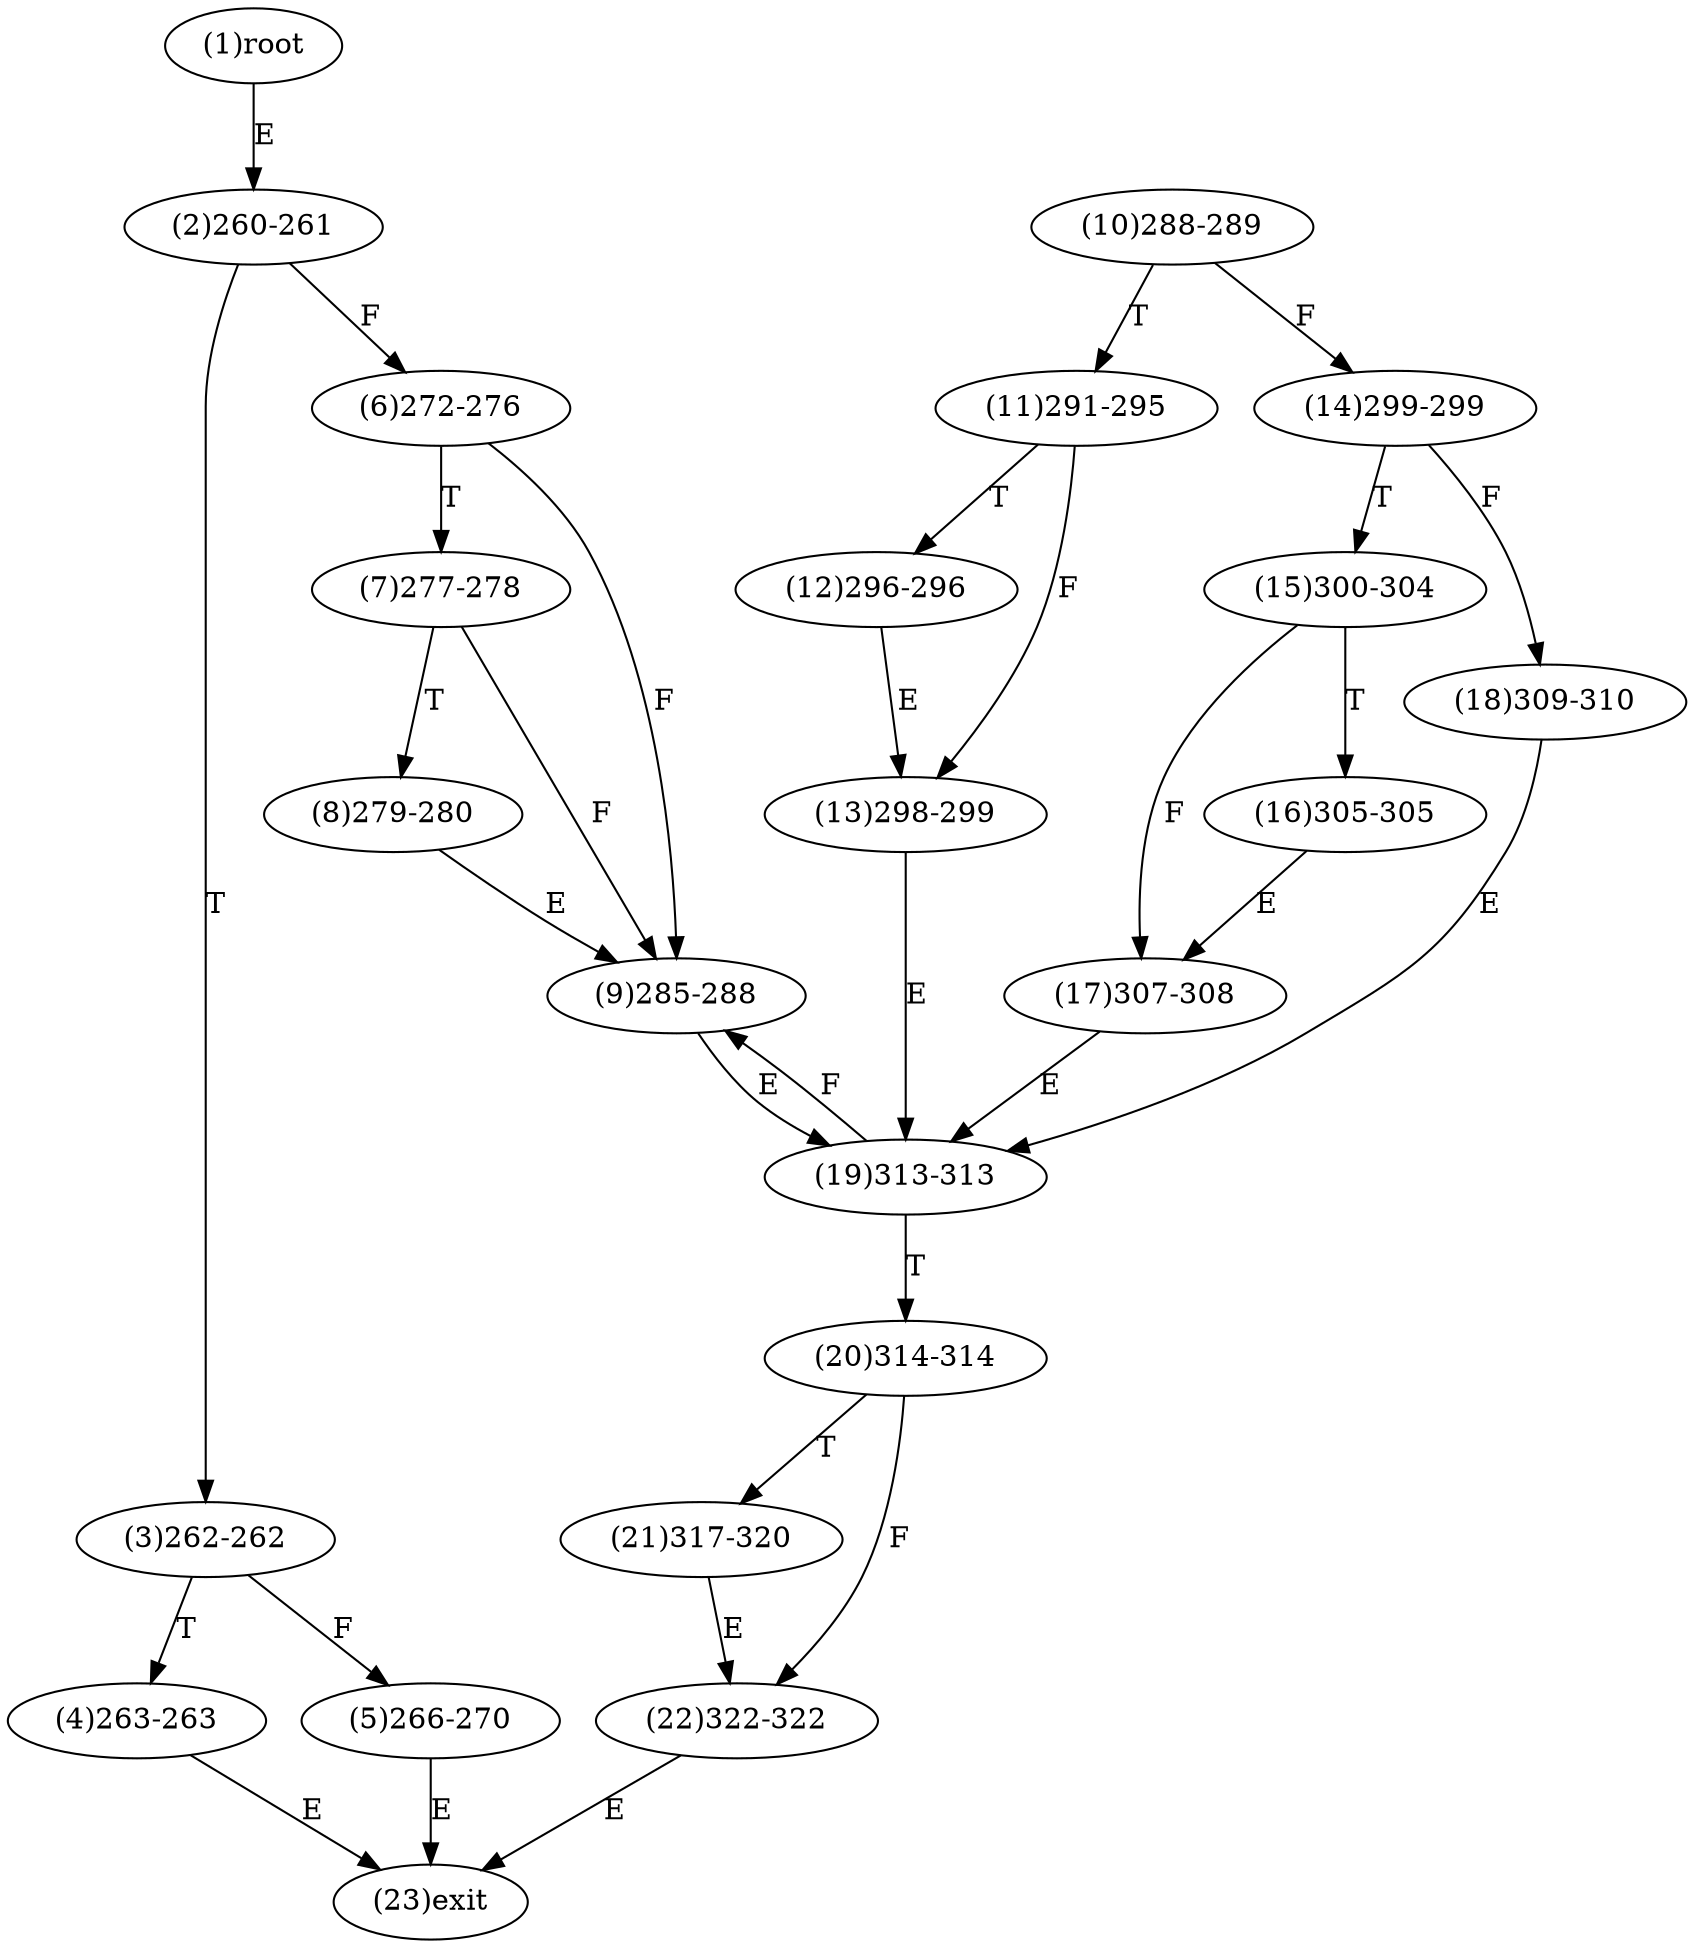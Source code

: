 digraph "" { 
1[ label="(1)root"];
2[ label="(2)260-261"];
3[ label="(3)262-262"];
4[ label="(4)263-263"];
5[ label="(5)266-270"];
6[ label="(6)272-276"];
7[ label="(7)277-278"];
8[ label="(8)279-280"];
9[ label="(9)285-288"];
10[ label="(10)288-289"];
11[ label="(11)291-295"];
12[ label="(12)296-296"];
13[ label="(13)298-299"];
14[ label="(14)299-299"];
15[ label="(15)300-304"];
17[ label="(17)307-308"];
16[ label="(16)305-305"];
19[ label="(19)313-313"];
18[ label="(18)309-310"];
21[ label="(21)317-320"];
20[ label="(20)314-314"];
23[ label="(23)exit"];
22[ label="(22)322-322"];
1->2[ label="E"];
2->6[ label="F"];
2->3[ label="T"];
3->5[ label="F"];
3->4[ label="T"];
4->23[ label="E"];
5->23[ label="E"];
6->9[ label="F"];
6->7[ label="T"];
7->9[ label="F"];
7->8[ label="T"];
8->9[ label="E"];
9->19[ label="E"];
10->14[ label="F"];
10->11[ label="T"];
11->13[ label="F"];
11->12[ label="T"];
12->13[ label="E"];
13->19[ label="E"];
14->18[ label="F"];
14->15[ label="T"];
15->17[ label="F"];
15->16[ label="T"];
16->17[ label="E"];
17->19[ label="E"];
18->19[ label="E"];
19->9[ label="F"];
19->20[ label="T"];
20->22[ label="F"];
20->21[ label="T"];
21->22[ label="E"];
22->23[ label="E"];
}